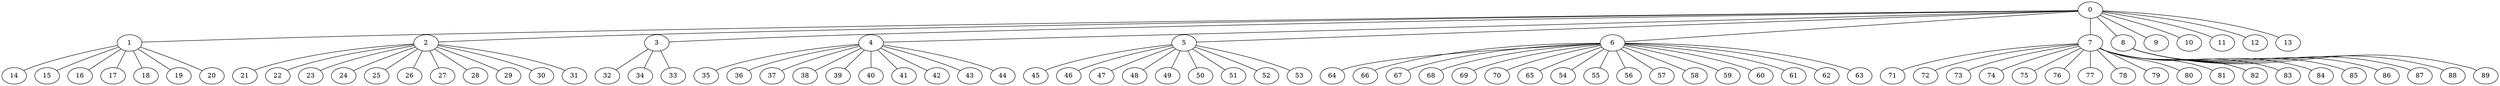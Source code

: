 
graph graphname {
    0 -- 1
0 -- 2
0 -- 3
0 -- 4
0 -- 5
0 -- 6
0 -- 7
0 -- 8
0 -- 9
0 -- 10
0 -- 11
0 -- 12
0 -- 13
1 -- 14
1 -- 15
1 -- 16
1 -- 17
1 -- 18
1 -- 19
1 -- 20
2 -- 21
2 -- 22
2 -- 23
2 -- 24
2 -- 25
2 -- 26
2 -- 27
2 -- 28
2 -- 29
2 -- 30
2 -- 31
3 -- 32
3 -- 34
3 -- 33
4 -- 35
4 -- 36
4 -- 37
4 -- 38
4 -- 39
4 -- 40
4 -- 41
4 -- 42
4 -- 43
4 -- 44
5 -- 45
5 -- 46
5 -- 47
5 -- 48
5 -- 49
5 -- 50
5 -- 51
5 -- 52
5 -- 53
6 -- 64
6 -- 66
6 -- 67
6 -- 68
6 -- 69
6 -- 70
6 -- 65
6 -- 54
6 -- 55
6 -- 56
6 -- 57
6 -- 58
6 -- 59
6 -- 60
6 -- 61
6 -- 62
6 -- 63
7 -- 71
7 -- 72
7 -- 73
7 -- 74
7 -- 75
7 -- 76
7 -- 77
7 -- 78
7 -- 79
7 -- 80
7 -- 81
7 -- 82
7 -- 83
7 -- 84
8 -- 85
8 -- 86
8 -- 87
8 -- 88
8 -- 89

}

